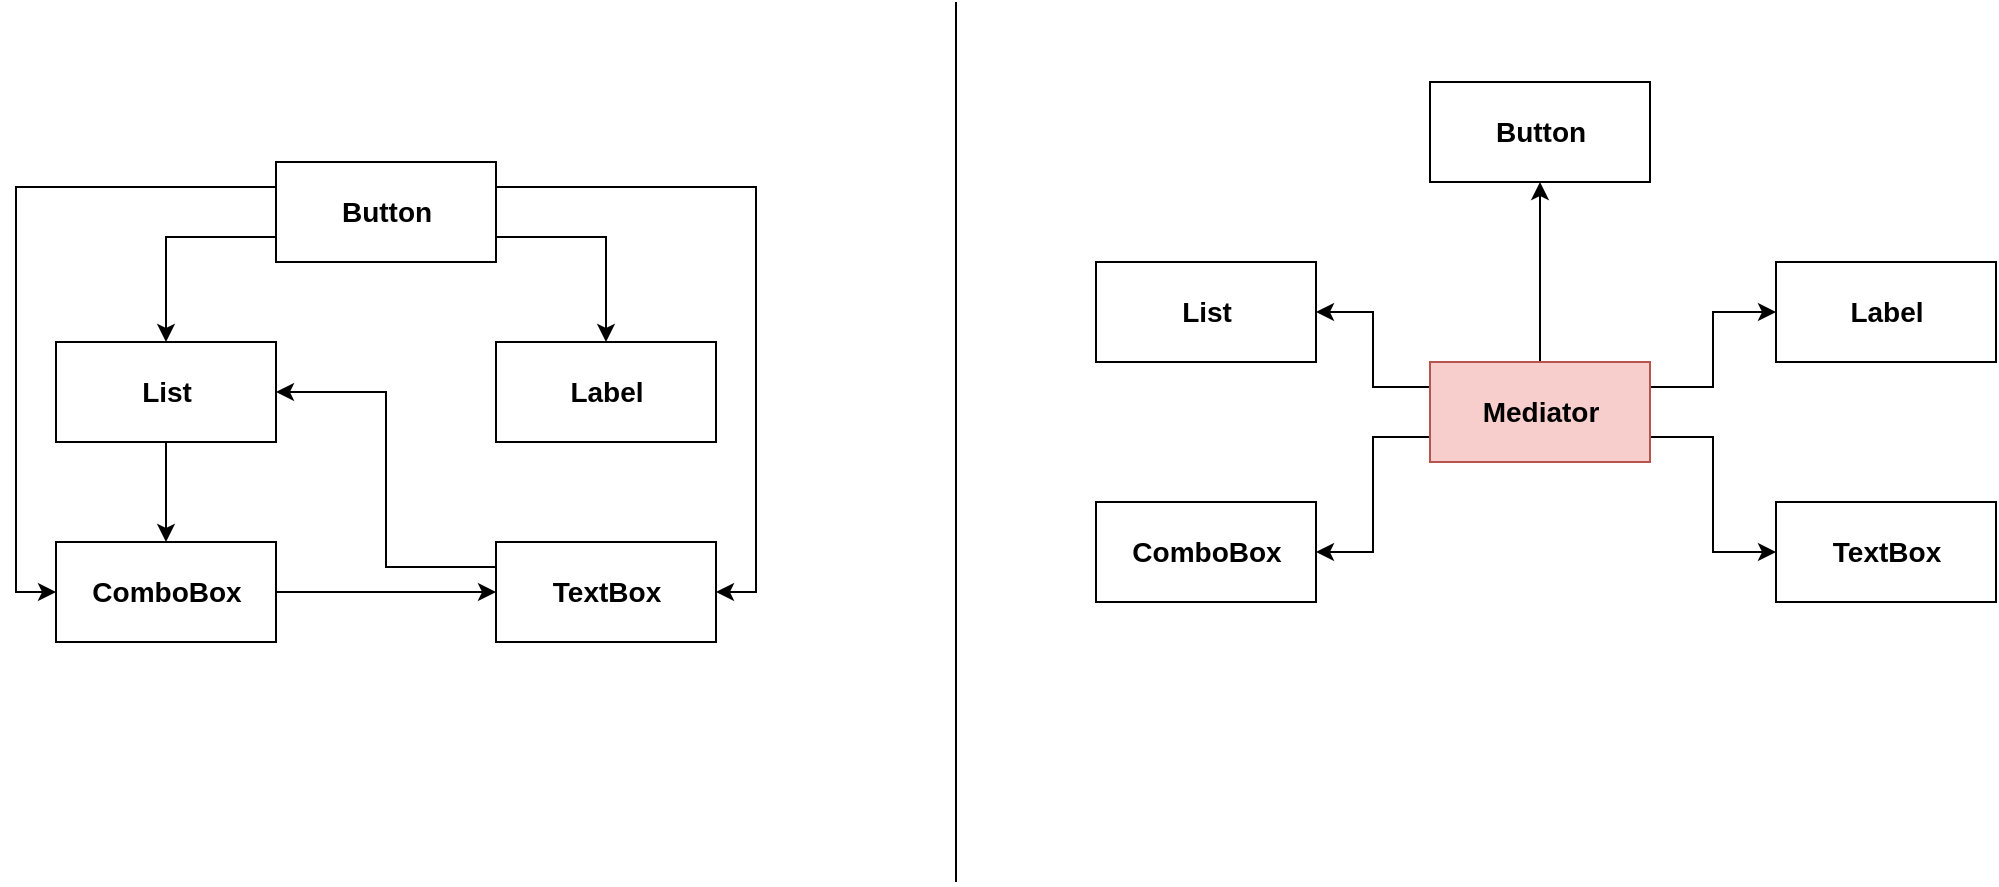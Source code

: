 <mxfile version="15.2.7" type="device"><diagram id="A3cPOeKxSCEHn9hTaFbE" name="第 1 页"><mxGraphModel dx="1024" dy="592" grid="1" gridSize="10" guides="1" tooltips="1" connect="1" arrows="1" fold="1" page="1" pageScale="1" pageWidth="827" pageHeight="1169" math="0" shadow="0"><root><mxCell id="0"/><mxCell id="1" parent="0"/><mxCell id="MfeJlN9mDQWle1MHhLQv-11" style="edgeStyle=orthogonalEdgeStyle;rounded=0;orthogonalLoop=1;jettySize=auto;html=1;exitX=1;exitY=0.75;exitDx=0;exitDy=0;" edge="1" parent="1" source="MfeJlN9mDQWle1MHhLQv-6" target="MfeJlN9mDQWle1MHhLQv-8"><mxGeometry relative="1" as="geometry"/></mxCell><mxCell id="MfeJlN9mDQWle1MHhLQv-12" style="edgeStyle=orthogonalEdgeStyle;rounded=0;orthogonalLoop=1;jettySize=auto;html=1;exitX=1;exitY=0.25;exitDx=0;exitDy=0;entryX=1;entryY=0.5;entryDx=0;entryDy=0;" edge="1" parent="1" source="MfeJlN9mDQWle1MHhLQv-6" target="MfeJlN9mDQWle1MHhLQv-10"><mxGeometry relative="1" as="geometry"/></mxCell><mxCell id="MfeJlN9mDQWle1MHhLQv-13" style="edgeStyle=orthogonalEdgeStyle;rounded=0;orthogonalLoop=1;jettySize=auto;html=1;exitX=0;exitY=0.75;exitDx=0;exitDy=0;entryX=0.5;entryY=0;entryDx=0;entryDy=0;" edge="1" parent="1" source="MfeJlN9mDQWle1MHhLQv-6" target="MfeJlN9mDQWle1MHhLQv-7"><mxGeometry relative="1" as="geometry"/></mxCell><mxCell id="MfeJlN9mDQWle1MHhLQv-14" style="edgeStyle=orthogonalEdgeStyle;rounded=0;orthogonalLoop=1;jettySize=auto;html=1;exitX=0;exitY=0.25;exitDx=0;exitDy=0;entryX=0;entryY=0.5;entryDx=0;entryDy=0;" edge="1" parent="1" source="MfeJlN9mDQWle1MHhLQv-6" target="MfeJlN9mDQWle1MHhLQv-9"><mxGeometry relative="1" as="geometry"/></mxCell><mxCell id="MfeJlN9mDQWle1MHhLQv-6" value="&lt;b&gt;&lt;font style=&quot;font-size: 14px&quot;&gt;Button&lt;/font&gt;&lt;/b&gt;" style="html=1;" vertex="1" parent="1"><mxGeometry x="250" y="120" width="110" height="50" as="geometry"/></mxCell><mxCell id="MfeJlN9mDQWle1MHhLQv-15" style="edgeStyle=orthogonalEdgeStyle;rounded=0;orthogonalLoop=1;jettySize=auto;html=1;exitX=0.5;exitY=1;exitDx=0;exitDy=0;entryX=0.5;entryY=0;entryDx=0;entryDy=0;" edge="1" parent="1" source="MfeJlN9mDQWle1MHhLQv-7" target="MfeJlN9mDQWle1MHhLQv-9"><mxGeometry relative="1" as="geometry"/></mxCell><mxCell id="MfeJlN9mDQWle1MHhLQv-7" value="&lt;b&gt;&lt;font style=&quot;font-size: 14px&quot;&gt;List&lt;/font&gt;&lt;/b&gt;" style="html=1;" vertex="1" parent="1"><mxGeometry x="140" y="210" width="110" height="50" as="geometry"/></mxCell><mxCell id="MfeJlN9mDQWle1MHhLQv-8" value="&lt;b&gt;&lt;font style=&quot;font-size: 14px&quot;&gt;Label&lt;/font&gt;&lt;/b&gt;" style="html=1;" vertex="1" parent="1"><mxGeometry x="360" y="210" width="110" height="50" as="geometry"/></mxCell><mxCell id="MfeJlN9mDQWle1MHhLQv-16" style="edgeStyle=orthogonalEdgeStyle;rounded=0;orthogonalLoop=1;jettySize=auto;html=1;exitX=1;exitY=0.5;exitDx=0;exitDy=0;entryX=0;entryY=0.5;entryDx=0;entryDy=0;" edge="1" parent="1" source="MfeJlN9mDQWle1MHhLQv-9" target="MfeJlN9mDQWle1MHhLQv-10"><mxGeometry relative="1" as="geometry"/></mxCell><mxCell id="MfeJlN9mDQWle1MHhLQv-9" value="&lt;b&gt;&lt;font style=&quot;font-size: 14px&quot;&gt;ComboBox&lt;/font&gt;&lt;/b&gt;" style="html=1;" vertex="1" parent="1"><mxGeometry x="140" y="310" width="110" height="50" as="geometry"/></mxCell><mxCell id="MfeJlN9mDQWle1MHhLQv-18" style="edgeStyle=orthogonalEdgeStyle;rounded=0;orthogonalLoop=1;jettySize=auto;html=1;exitX=0;exitY=0.25;exitDx=0;exitDy=0;entryX=1;entryY=0.5;entryDx=0;entryDy=0;" edge="1" parent="1" source="MfeJlN9mDQWle1MHhLQv-10" target="MfeJlN9mDQWle1MHhLQv-7"><mxGeometry relative="1" as="geometry"/></mxCell><mxCell id="MfeJlN9mDQWle1MHhLQv-10" value="&lt;b&gt;&lt;font style=&quot;font-size: 14px&quot;&gt;TextBox&lt;/font&gt;&lt;/b&gt;" style="html=1;" vertex="1" parent="1"><mxGeometry x="360" y="310" width="110" height="50" as="geometry"/></mxCell><mxCell id="MfeJlN9mDQWle1MHhLQv-19" value="&lt;b&gt;&lt;font style=&quot;font-size: 14px&quot;&gt;Button&lt;/font&gt;&lt;/b&gt;" style="html=1;" vertex="1" parent="1"><mxGeometry x="827" y="80" width="110" height="50" as="geometry"/></mxCell><mxCell id="MfeJlN9mDQWle1MHhLQv-20" value="&lt;b&gt;&lt;font style=&quot;font-size: 14px&quot;&gt;Label&lt;/font&gt;&lt;/b&gt;" style="html=1;" vertex="1" parent="1"><mxGeometry x="1000" y="170" width="110" height="50" as="geometry"/></mxCell><mxCell id="MfeJlN9mDQWle1MHhLQv-21" value="&lt;b&gt;&lt;font style=&quot;font-size: 14px&quot;&gt;TextBox&lt;/font&gt;&lt;/b&gt;" style="html=1;" vertex="1" parent="1"><mxGeometry x="1000" y="290" width="110" height="50" as="geometry"/></mxCell><mxCell id="MfeJlN9mDQWle1MHhLQv-22" value="&lt;b&gt;&lt;font style=&quot;font-size: 14px&quot;&gt;List&lt;/font&gt;&lt;/b&gt;" style="html=1;" vertex="1" parent="1"><mxGeometry x="660" y="170" width="110" height="50" as="geometry"/></mxCell><mxCell id="MfeJlN9mDQWle1MHhLQv-23" value="&lt;b&gt;&lt;font style=&quot;font-size: 14px&quot;&gt;ComboBox&lt;/font&gt;&lt;/b&gt;" style="html=1;" vertex="1" parent="1"><mxGeometry x="660" y="290" width="110" height="50" as="geometry"/></mxCell><mxCell id="MfeJlN9mDQWle1MHhLQv-25" style="edgeStyle=orthogonalEdgeStyle;rounded=0;orthogonalLoop=1;jettySize=auto;html=1;exitX=0.5;exitY=0;exitDx=0;exitDy=0;entryX=0.5;entryY=1;entryDx=0;entryDy=0;" edge="1" parent="1" source="MfeJlN9mDQWle1MHhLQv-24" target="MfeJlN9mDQWle1MHhLQv-19"><mxGeometry relative="1" as="geometry"/></mxCell><mxCell id="MfeJlN9mDQWle1MHhLQv-26" style="edgeStyle=orthogonalEdgeStyle;rounded=0;orthogonalLoop=1;jettySize=auto;html=1;exitX=1;exitY=0.25;exitDx=0;exitDy=0;entryX=0;entryY=0.5;entryDx=0;entryDy=0;" edge="1" parent="1" source="MfeJlN9mDQWle1MHhLQv-24" target="MfeJlN9mDQWle1MHhLQv-20"><mxGeometry relative="1" as="geometry"/></mxCell><mxCell id="MfeJlN9mDQWle1MHhLQv-27" style="edgeStyle=orthogonalEdgeStyle;rounded=0;orthogonalLoop=1;jettySize=auto;html=1;exitX=1;exitY=0.75;exitDx=0;exitDy=0;entryX=0;entryY=0.5;entryDx=0;entryDy=0;" edge="1" parent="1" source="MfeJlN9mDQWle1MHhLQv-24" target="MfeJlN9mDQWle1MHhLQv-21"><mxGeometry relative="1" as="geometry"/></mxCell><mxCell id="MfeJlN9mDQWle1MHhLQv-28" style="edgeStyle=orthogonalEdgeStyle;rounded=0;orthogonalLoop=1;jettySize=auto;html=1;exitX=0;exitY=0.25;exitDx=0;exitDy=0;entryX=1;entryY=0.5;entryDx=0;entryDy=0;" edge="1" parent="1" source="MfeJlN9mDQWle1MHhLQv-24" target="MfeJlN9mDQWle1MHhLQv-22"><mxGeometry relative="1" as="geometry"/></mxCell><mxCell id="MfeJlN9mDQWle1MHhLQv-29" style="edgeStyle=orthogonalEdgeStyle;rounded=0;orthogonalLoop=1;jettySize=auto;html=1;exitX=0;exitY=0.75;exitDx=0;exitDy=0;entryX=1;entryY=0.5;entryDx=0;entryDy=0;" edge="1" parent="1" source="MfeJlN9mDQWle1MHhLQv-24" target="MfeJlN9mDQWle1MHhLQv-23"><mxGeometry relative="1" as="geometry"/></mxCell><mxCell id="MfeJlN9mDQWle1MHhLQv-24" value="&lt;b&gt;&lt;font style=&quot;font-size: 14px&quot;&gt;Mediator&lt;/font&gt;&lt;/b&gt;" style="html=1;fillColor=#f8cecc;strokeColor=#b85450;" vertex="1" parent="1"><mxGeometry x="827" y="220" width="110" height="50" as="geometry"/></mxCell><mxCell id="MfeJlN9mDQWle1MHhLQv-30" value="" style="endArrow=none;html=1;" edge="1" parent="1"><mxGeometry width="50" height="50" relative="1" as="geometry"><mxPoint x="590" y="480" as="sourcePoint"/><mxPoint x="590" y="40" as="targetPoint"/></mxGeometry></mxCell></root></mxGraphModel></diagram></mxfile>